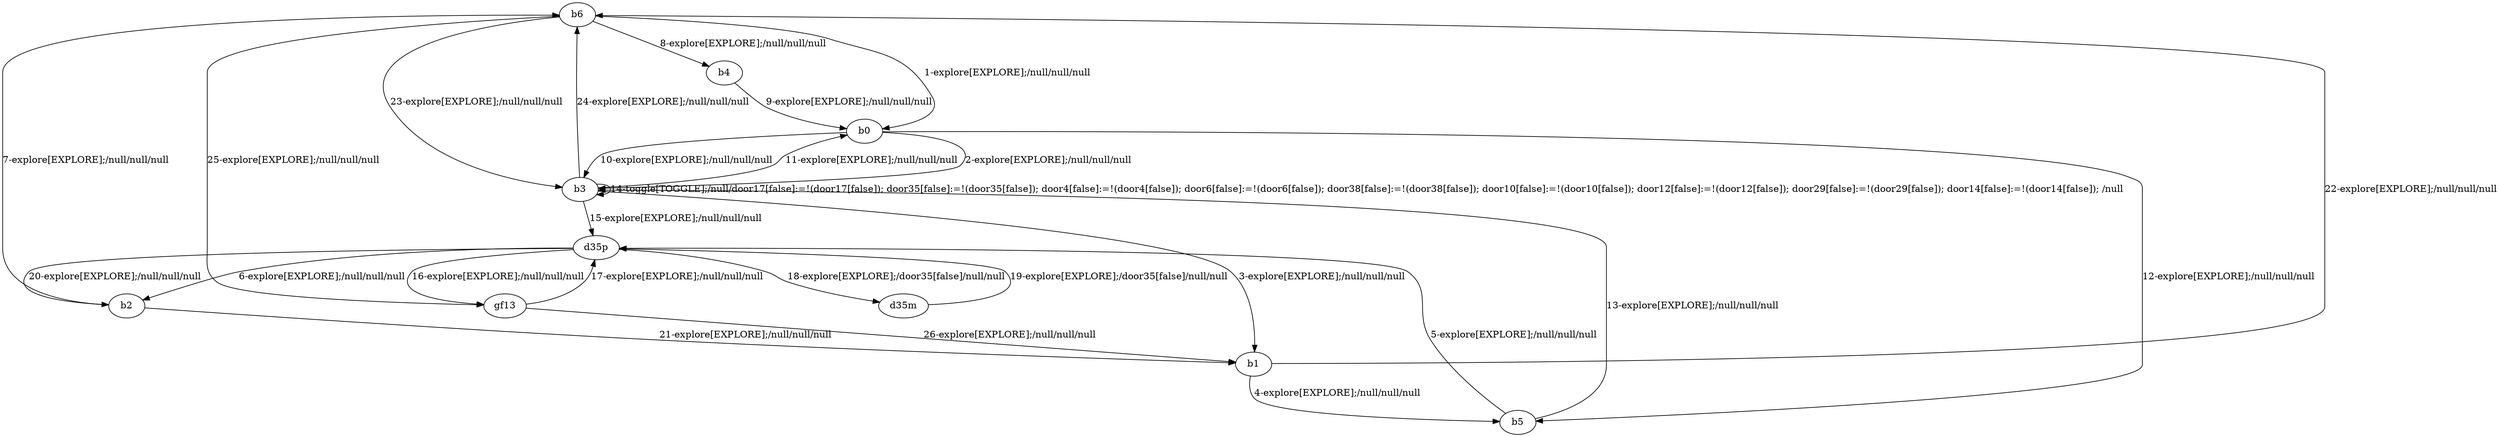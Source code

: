 # Total number of goals covered by this test: 1
# d35m --> d35p

digraph g {
"b6" -> "b0" [label = "1-explore[EXPLORE];/null/null/null"];
"b0" -> "b3" [label = "2-explore[EXPLORE];/null/null/null"];
"b3" -> "b1" [label = "3-explore[EXPLORE];/null/null/null"];
"b1" -> "b5" [label = "4-explore[EXPLORE];/null/null/null"];
"b5" -> "d35p" [label = "5-explore[EXPLORE];/null/null/null"];
"d35p" -> "b2" [label = "6-explore[EXPLORE];/null/null/null"];
"b2" -> "b6" [label = "7-explore[EXPLORE];/null/null/null"];
"b6" -> "b4" [label = "8-explore[EXPLORE];/null/null/null"];
"b4" -> "b0" [label = "9-explore[EXPLORE];/null/null/null"];
"b0" -> "b3" [label = "10-explore[EXPLORE];/null/null/null"];
"b3" -> "b0" [label = "11-explore[EXPLORE];/null/null/null"];
"b0" -> "b5" [label = "12-explore[EXPLORE];/null/null/null"];
"b5" -> "b3" [label = "13-explore[EXPLORE];/null/null/null"];
"b3" -> "b3" [label = "14-toggle[TOGGLE];/null/door17[false]:=!(door17[false]); door35[false]:=!(door35[false]); door4[false]:=!(door4[false]); door6[false]:=!(door6[false]); door38[false]:=!(door38[false]); door10[false]:=!(door10[false]); door12[false]:=!(door12[false]); door29[false]:=!(door29[false]); door14[false]:=!(door14[false]); /null"];
"b3" -> "d35p" [label = "15-explore[EXPLORE];/null/null/null"];
"d35p" -> "gf13" [label = "16-explore[EXPLORE];/null/null/null"];
"gf13" -> "d35p" [label = "17-explore[EXPLORE];/null/null/null"];
"d35p" -> "d35m" [label = "18-explore[EXPLORE];/door35[false]/null/null"];
"d35m" -> "d35p" [label = "19-explore[EXPLORE];/door35[false]/null/null"];
"d35p" -> "b2" [label = "20-explore[EXPLORE];/null/null/null"];
"b2" -> "b1" [label = "21-explore[EXPLORE];/null/null/null"];
"b1" -> "b6" [label = "22-explore[EXPLORE];/null/null/null"];
"b6" -> "b3" [label = "23-explore[EXPLORE];/null/null/null"];
"b3" -> "b6" [label = "24-explore[EXPLORE];/null/null/null"];
"b6" -> "gf13" [label = "25-explore[EXPLORE];/null/null/null"];
"gf13" -> "b1" [label = "26-explore[EXPLORE];/null/null/null"];
}